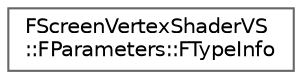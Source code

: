 digraph "Graphical Class Hierarchy"
{
 // INTERACTIVE_SVG=YES
 // LATEX_PDF_SIZE
  bgcolor="transparent";
  edge [fontname=Helvetica,fontsize=10,labelfontname=Helvetica,labelfontsize=10];
  node [fontname=Helvetica,fontsize=10,shape=box,height=0.2,width=0.4];
  rankdir="LR";
  Node0 [id="Node000000",label="FScreenVertexShaderVS\l::FParameters::FTypeInfo",height=0.2,width=0.4,color="grey40", fillcolor="white", style="filled",URL="$d7/da0/structFScreenVertexShaderVS_1_1FParameters_1_1FTypeInfo.html",tooltip=" "];
}
